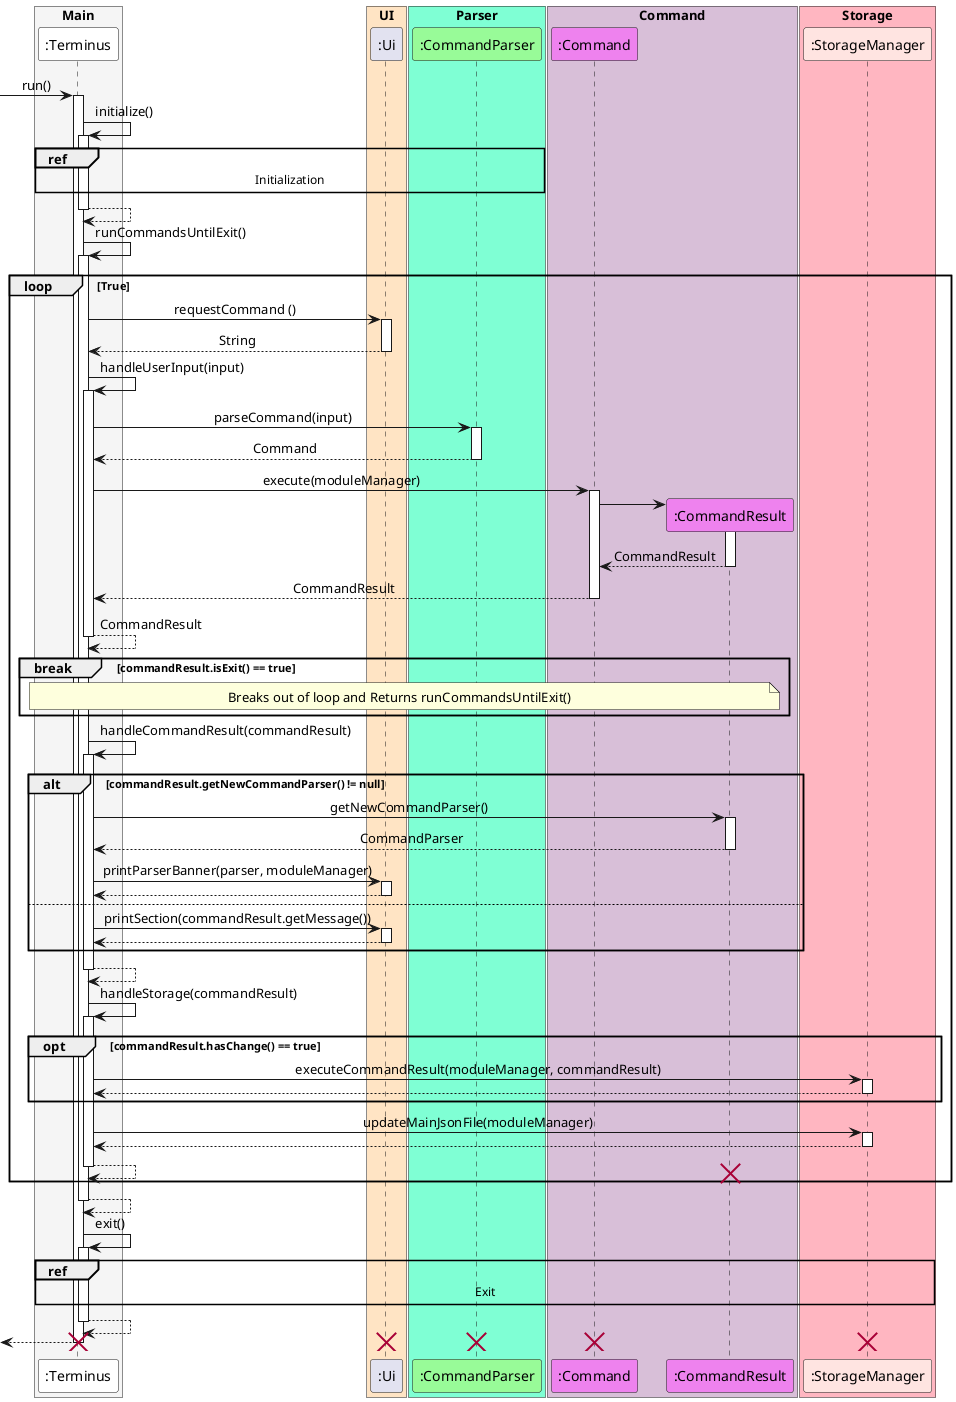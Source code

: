 @startuml
box "Main" #whitesmoke
participant ":Terminus" as Terminus #white
endbox
box "UI" #bisque
participant ":Ui" as Ui
endbox
box "Parser" #aquamarine
participant ":CommandParser" as CommandParser #palegreen
endbox
box "Command" #thistle
participant ":Command" as Command #violet
participant ":CommandResult" as CommandResult #violet
endbox
box "Storage" #lightpink
participant ":StorageManager" as StorageManager #mistyrose
endbox
skinparam sequenceMessageAlign center
autoactivate on

-> Terminus: run()
Terminus -> Terminus: initialize()
ref over Terminus,CommandParser: Initialization
return
  Terminus -> Terminus : runCommandsUntilExit()
    loop True
      Terminus -> Ui : requestCommand ()
      return String
      Terminus -> Terminus: handleUserInput(input)
        Terminus -> CommandParser: parseCommand(input)
        return Command
        Terminus -> Command : execute(moduleManager)
        create CommandResult
        Command -> CommandResult
        return CommandResult
     return CommandResult
   return CommandResult
      break commandResult.isExit() == true
        note over Terminus, CommandResult : Breaks out of loop and Returns runCommandsUntilExit()
      end
      Terminus -> Terminus: handleCommandResult(commandResult)
        alt commandResult.getNewCommandParser() != null
          Terminus -> CommandResult: getNewCommandParser()
          return CommandParser
          Terminus -> Ui:printParserBanner(parser, moduleManager)
          return
        else
          Terminus -> Ui:printSection(commandResult.getMessage())
          return
        end
      return
      Terminus -> Terminus: handleStorage(commandResult)
        opt commandResult.hasChange() == true
          Terminus -> StorageManager: executeCommandResult(moduleManager, commandResult)
          return
        end
        Terminus -> StorageManager: updateMainJsonFile(moduleManager)
        return
      return
      destroy CommandResult
    end
    return
        Terminus -> Terminus :exit()
        ref over Terminus,StorageManager: Exit
        return
    return
destroy Terminus
destroy Ui
destroy CommandParser
destroy Command
destroy StorageManager
@enduml